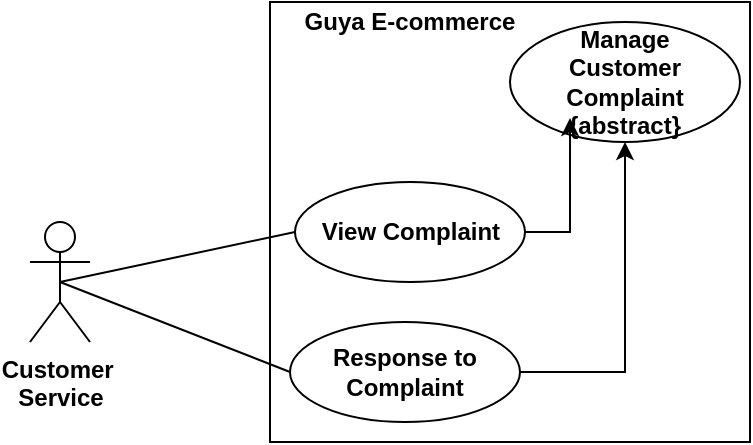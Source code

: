 <mxfile version="12.4.2" type="device" pages="1"><diagram id="b3ITA_ssuY-IDCXPey1P" name="Page-1"><mxGraphModel dx="1094" dy="1586" grid="1" gridSize="10" guides="1" tooltips="1" connect="1" arrows="1" fold="1" page="1" pageScale="1" pageWidth="850" pageHeight="1100" math="0" shadow="0"><root><mxCell id="0"/><mxCell id="1" parent="0"/><mxCell id="3WGSGnfFA7llhiqsqBIH-1" value="Customer&amp;nbsp;&lt;br&gt;Service" style="shape=umlActor;verticalLabelPosition=bottom;labelBackgroundColor=#ffffff;verticalAlign=top;html=1;outlineConnect=0;fontStyle=1" vertex="1" parent="1"><mxGeometry x="120" y="-650" width="30" height="60" as="geometry"/></mxCell><mxCell id="3WGSGnfFA7llhiqsqBIH-2" value="" style="rounded=0;whiteSpace=wrap;html=1;" vertex="1" parent="1"><mxGeometry x="240" y="-760" width="240" height="220" as="geometry"/></mxCell><mxCell id="3WGSGnfFA7llhiqsqBIH-3" value="Guya E-commerce" style="text;html=1;strokeColor=none;fillColor=none;align=center;verticalAlign=middle;whiteSpace=wrap;rounded=0;fontStyle=1" vertex="1" parent="1"><mxGeometry x="250" y="-760" width="120" height="20" as="geometry"/></mxCell><mxCell id="3WGSGnfFA7llhiqsqBIH-4" value="Manage &lt;br&gt;Customer Complaint&lt;br&gt;{abstract}" style="ellipse;whiteSpace=wrap;html=1;fontStyle=1;align=center;horizontal=1;labelBackgroundColor=none;labelBorderColor=none;shadow=0;" vertex="1" parent="1"><mxGeometry x="360" y="-750" width="115" height="60" as="geometry"/></mxCell><mxCell id="3WGSGnfFA7llhiqsqBIH-5" style="edgeStyle=orthogonalEdgeStyle;rounded=0;orthogonalLoop=1;jettySize=auto;html=1;exitX=1;exitY=0.5;exitDx=0;exitDy=0;entryX=0.261;entryY=0.8;entryDx=0;entryDy=0;entryPerimeter=0;" edge="1" parent="1" source="3WGSGnfFA7llhiqsqBIH-6" target="3WGSGnfFA7llhiqsqBIH-4"><mxGeometry relative="1" as="geometry"/></mxCell><mxCell id="3WGSGnfFA7llhiqsqBIH-6" value="View Complaint" style="ellipse;whiteSpace=wrap;html=1;fontStyle=1;align=center;horizontal=1;labelBackgroundColor=none;labelBorderColor=none;shadow=0;" vertex="1" parent="1"><mxGeometry x="252.5" y="-670" width="115" height="50" as="geometry"/></mxCell><mxCell id="3WGSGnfFA7llhiqsqBIH-7" style="edgeStyle=orthogonalEdgeStyle;rounded=0;orthogonalLoop=1;jettySize=auto;html=1;exitX=1;exitY=0.5;exitDx=0;exitDy=0;" edge="1" parent="1" source="3WGSGnfFA7llhiqsqBIH-8" target="3WGSGnfFA7llhiqsqBIH-4"><mxGeometry relative="1" as="geometry"/></mxCell><mxCell id="3WGSGnfFA7llhiqsqBIH-8" value="Response to Complaint" style="ellipse;whiteSpace=wrap;html=1;fontStyle=1;align=center;horizontal=1;labelBackgroundColor=none;labelBorderColor=none;shadow=0;" vertex="1" parent="1"><mxGeometry x="250" y="-600" width="115" height="50" as="geometry"/></mxCell><mxCell id="3WGSGnfFA7llhiqsqBIH-11" value="" style="endArrow=none;html=1;entryX=0;entryY=0.5;entryDx=0;entryDy=0;" edge="1" parent="1" target="3WGSGnfFA7llhiqsqBIH-6"><mxGeometry width="50" height="50" relative="1" as="geometry"><mxPoint x="135" y="-620" as="sourcePoint"/><mxPoint x="170" y="-360" as="targetPoint"/></mxGeometry></mxCell><mxCell id="3WGSGnfFA7llhiqsqBIH-12" value="" style="endArrow=none;html=1;entryX=0;entryY=0.5;entryDx=0;entryDy=0;exitX=0.5;exitY=0.5;exitDx=0;exitDy=0;exitPerimeter=0;" edge="1" parent="1" source="3WGSGnfFA7llhiqsqBIH-1" target="3WGSGnfFA7llhiqsqBIH-8"><mxGeometry width="50" height="50" relative="1" as="geometry"><mxPoint x="145" y="-610" as="sourcePoint"/><mxPoint x="262.5" y="-635" as="targetPoint"/></mxGeometry></mxCell></root></mxGraphModel></diagram></mxfile>
